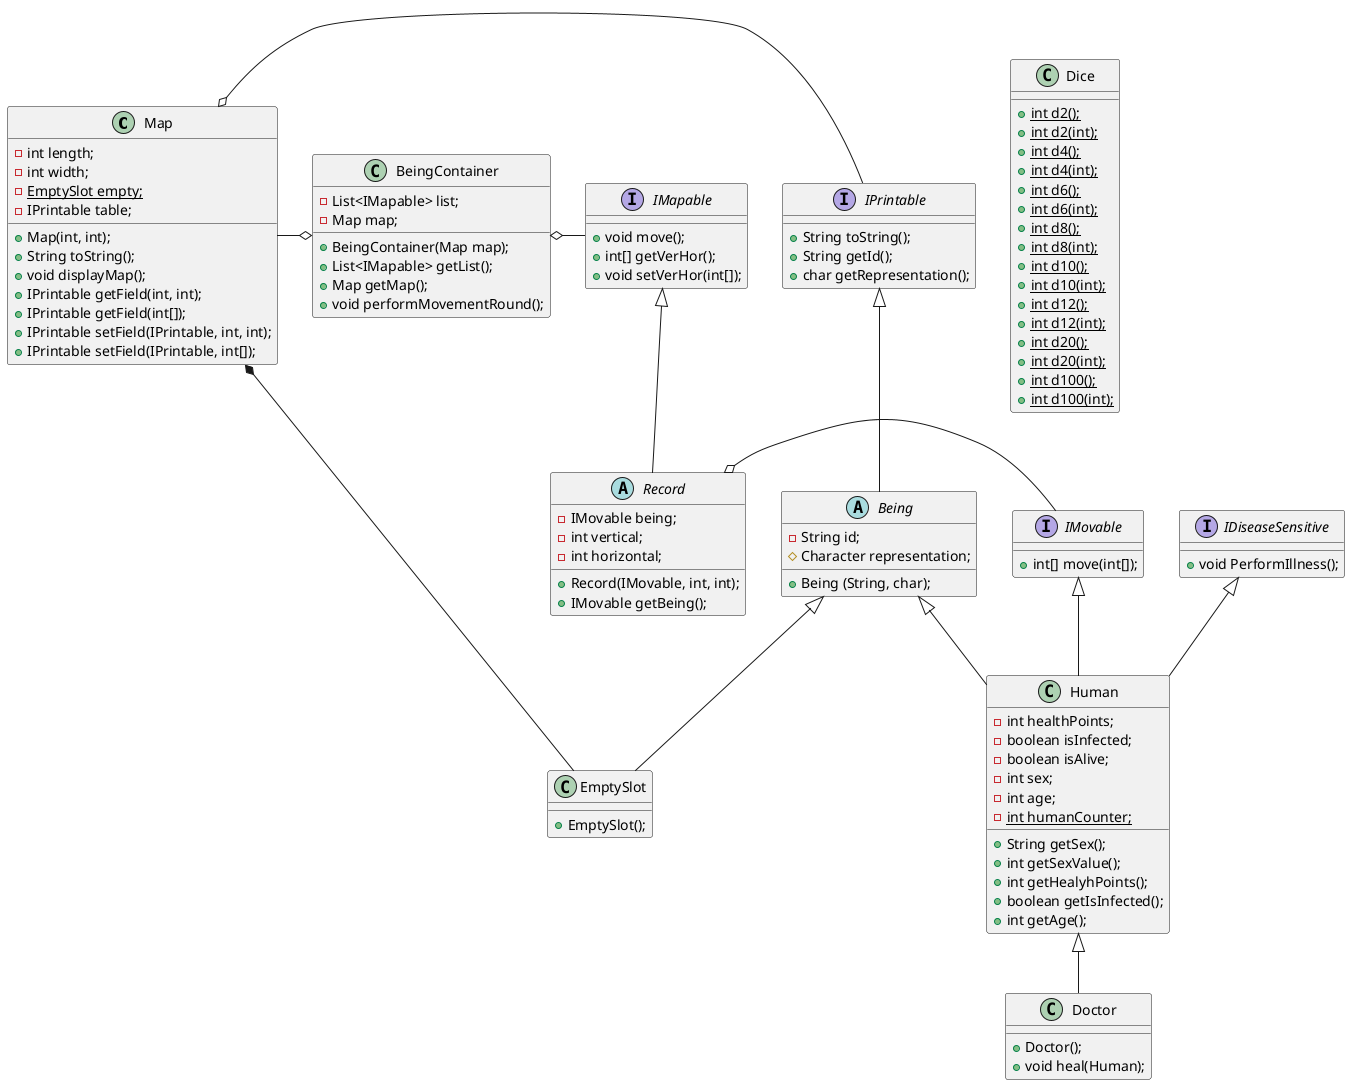 @startuml

class Map
{
- int length;
- int width;
- {static} EmptySlot empty;
- IPrintable table;
+ Map(int, int);
+ String toString();
+ void displayMap();
+ IPrintable getField(int, int);
+ IPrintable getField(int[]);
+ IPrintable setField(IPrintable, int, int);
+ IPrintable setField(IPrintable, int[]);
}

interface IPrintable
{
+ String toString();
+ String getId();
+ char getRepresentation();
}

abstract class Being
{
- String id;
# Character representation;
+ Being (String, char);
}

abstract class Record
{
- IMovable being;
- int vertical;
- int horizontal;
+ Record(IMovable, int, int);
+ IMovable getBeing();
}

interface IMapable
{
+ void move();
+ int[] getVerHor();
+ void setVerHor(int[]);
}

class BeingContainer
{
- List<IMapable> list;
- Map map;
+ BeingContainer(Map map);
+ List<IMapable> getList();
+ Map getMap();
+ void performMovementRound();
}

class EmptySlot
{
+ EmptySlot();
}

interface IDiseaseSensitive
{
+ void PerformIllness();
}

interface IMovable
{
+ int[] move(int[]);
}

class Human
{
- int healthPoints;
- boolean isInfected;
- boolean isAlive;
- int sex;
-  int age;
- {static} int humanCounter;
+ String getSex();
+ int getSexValue();
+ int getHealyhPoints();
+ boolean getIsInfected();
+ int getAge();
}

class Dice
{
+ {static} int d2();
+ {static} int d2(int);
+ {static} int d4();
+ {static} int d4(int);
+ {static} int d6();
+ {static} int d6(int);
+ {static} int d8();
+ {static} int d8(int);
+ {static} int d10();
+ {static} int d10(int);
+ {static} int d12();
+ {static} int d12(int);
+ {static} int d20();
+ {static} int d20(int);
+ {static} int d100();
+ {static} int d100(int);
}

class Doctor
{
+ Doctor();
+ void heal(Human);
}

Map o- IPrintable
IPrintable <|-- Being
Being <|-- EmptySlot
IMapable <|-- Record
BeingContainer o- IMapable
Being <|-- Human
IMovable <|-- Human
IDiseaseSensitive <|-- Human
IMovable -o Record
Map *- EmptySlot
Map -o BeingContainer
Human <|-- Doctor
@enduml